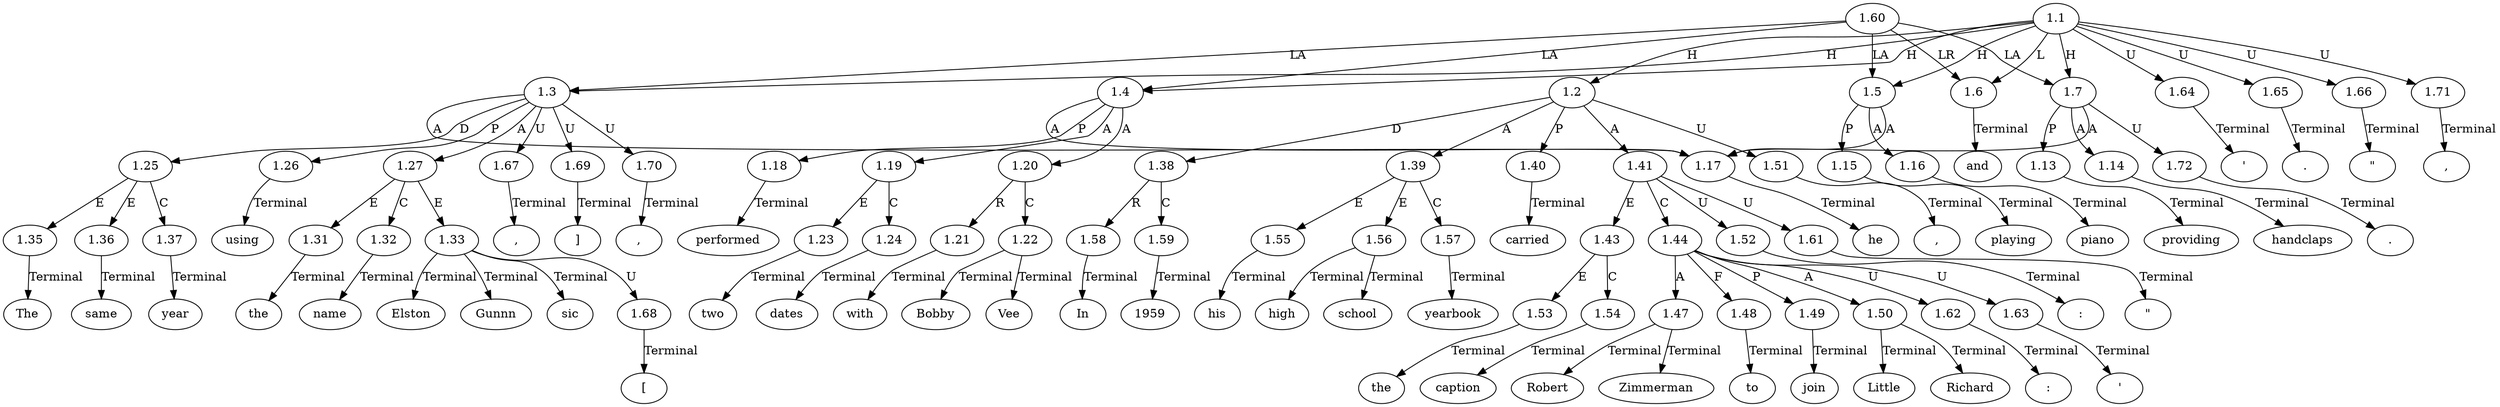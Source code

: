 // Graph
digraph {
	0.1 [label=In ordering=out]
	0.10 [label=caption ordering=out]
	0.11 [label=":" ordering=out]
	0.12 [label="\"" ordering=out]
	0.13 [label=Robert ordering=out]
	0.14 [label=Zimmerman ordering=out]
	0.15 [label=":" ordering=out]
	0.16 [label=to ordering=out]
	0.17 [label=join ordering=out]
	0.18 [label="'" ordering=out]
	0.19 [label=Little ordering=out]
	0.2 [label=1959 ordering=out]
	0.20 [label=Richard ordering=out]
	0.21 [label="'" ordering=out]
	0.22 [label="." ordering=out]
	0.23 [label="\"" ordering=out]
	0.24 [label=The ordering=out]
	0.25 [label=same ordering=out]
	0.26 [label=year ordering=out]
	0.27 [label="," ordering=out]
	0.28 [label=using ordering=out]
	0.29 [label=the ordering=out]
	0.3 [label="," ordering=out]
	0.30 [label=name ordering=out]
	0.31 [label=Elston ordering=out]
	0.32 [label=Gunnn ordering=out]
	0.33 [label="[" ordering=out]
	0.34 [label=sic ordering=out]
	0.35 [label="]" ordering=out]
	0.36 [label="," ordering=out]
	0.37 [label=he ordering=out]
	0.38 [label=performed ordering=out]
	0.39 [label=two ordering=out]
	0.4 [label=his ordering=out]
	0.40 [label=dates ordering=out]
	0.41 [label=with ordering=out]
	0.42 [label=Bobby ordering=out]
	0.43 [label=Vee ordering=out]
	0.44 [label="," ordering=out]
	0.45 [label=playing ordering=out]
	0.46 [label=piano ordering=out]
	0.47 [label=and ordering=out]
	0.48 [label=providing ordering=out]
	0.49 [label=handclaps ordering=out]
	0.5 [label=high ordering=out]
	0.50 [label="." ordering=out]
	0.6 [label=school ordering=out]
	0.7 [label=yearbook ordering=out]
	0.8 [label=carried ordering=out]
	0.9 [label=the ordering=out]
	1.1 [label=1.1 ordering=out]
	1.2 [label=1.2 ordering=out]
	1.3 [label=1.3 ordering=out]
	1.4 [label=1.4 ordering=out]
	1.5 [label=1.5 ordering=out]
	1.6 [label=1.6 ordering=out]
	1.7 [label=1.7 ordering=out]
	1.13 [label=1.13 ordering=out]
	1.14 [label=1.14 ordering=out]
	1.15 [label=1.15 ordering=out]
	1.16 [label=1.16 ordering=out]
	1.17 [label=1.17 ordering=out]
	1.18 [label=1.18 ordering=out]
	1.19 [label=1.19 ordering=out]
	1.20 [label=1.20 ordering=out]
	1.21 [label=1.21 ordering=out]
	1.22 [label=1.22 ordering=out]
	1.23 [label=1.23 ordering=out]
	1.24 [label=1.24 ordering=out]
	1.25 [label=1.25 ordering=out]
	1.26 [label=1.26 ordering=out]
	1.27 [label=1.27 ordering=out]
	1.31 [label=1.31 ordering=out]
	1.32 [label=1.32 ordering=out]
	1.33 [label=1.33 ordering=out]
	1.35 [label=1.35 ordering=out]
	1.36 [label=1.36 ordering=out]
	1.37 [label=1.37 ordering=out]
	1.38 [label=1.38 ordering=out]
	1.39 [label=1.39 ordering=out]
	1.40 [label=1.40 ordering=out]
	1.41 [label=1.41 ordering=out]
	1.43 [label=1.43 ordering=out]
	1.44 [label=1.44 ordering=out]
	1.47 [label=1.47 ordering=out]
	1.48 [label=1.48 ordering=out]
	1.49 [label=1.49 ordering=out]
	1.50 [label=1.50 ordering=out]
	1.51 [label=1.51 ordering=out]
	1.52 [label=1.52 ordering=out]
	1.53 [label=1.53 ordering=out]
	1.54 [label=1.54 ordering=out]
	1.55 [label=1.55 ordering=out]
	1.56 [label=1.56 ordering=out]
	1.57 [label=1.57 ordering=out]
	1.58 [label=1.58 ordering=out]
	1.59 [label=1.59 ordering=out]
	1.60 [label=1.60 ordering=out]
	1.61 [label=1.61 ordering=out]
	1.62 [label=1.62 ordering=out]
	1.63 [label=1.63 ordering=out]
	1.64 [label=1.64 ordering=out]
	1.65 [label=1.65 ordering=out]
	1.66 [label=1.66 ordering=out]
	1.67 [label=1.67 ordering=out]
	1.68 [label=1.68 ordering=out]
	1.69 [label=1.69 ordering=out]
	1.70 [label=1.70 ordering=out]
	1.71 [label=1.71 ordering=out]
	1.72 [label=1.72 ordering=out]
	1.1 -> 1.2 [label=H ordering=out]
	1.1 -> 1.3 [label=H ordering=out]
	1.1 -> 1.4 [label=H ordering=out]
	1.1 -> 1.5 [label=H ordering=out]
	1.1 -> 1.6 [label=L ordering=out]
	1.1 -> 1.7 [label=H ordering=out]
	1.1 -> 1.64 [label=U ordering=out]
	1.1 -> 1.65 [label=U ordering=out]
	1.1 -> 1.66 [label=U ordering=out]
	1.1 -> 1.71 [label=U ordering=out]
	1.2 -> 1.38 [label=D ordering=out]
	1.2 -> 1.39 [label=A ordering=out]
	1.2 -> 1.40 [label=P ordering=out]
	1.2 -> 1.41 [label=A ordering=out]
	1.2 -> 1.51 [label=U ordering=out]
	1.3 -> 1.17 [label=A ordering=out]
	1.3 -> 1.25 [label=D ordering=out]
	1.3 -> 1.26 [label=P ordering=out]
	1.3 -> 1.27 [label=A ordering=out]
	1.3 -> 1.67 [label=U ordering=out]
	1.3 -> 1.69 [label=U ordering=out]
	1.3 -> 1.70 [label=U ordering=out]
	1.4 -> 1.17 [label=A ordering=out]
	1.4 -> 1.18 [label=P ordering=out]
	1.4 -> 1.19 [label=A ordering=out]
	1.4 -> 1.20 [label=A ordering=out]
	1.5 -> 1.15 [label=P ordering=out]
	1.5 -> 1.16 [label=A ordering=out]
	1.5 -> 1.17 [label=A ordering=out]
	1.6 -> 0.47 [label=Terminal ordering=out]
	1.7 -> 1.13 [label=P ordering=out]
	1.7 -> 1.14 [label=A ordering=out]
	1.7 -> 1.17 [label=A ordering=out]
	1.7 -> 1.72 [label=U ordering=out]
	1.13 -> 0.48 [label=Terminal ordering=out]
	1.14 -> 0.49 [label=Terminal ordering=out]
	1.15 -> 0.45 [label=Terminal ordering=out]
	1.16 -> 0.46 [label=Terminal ordering=out]
	1.17 -> 0.37 [label=Terminal ordering=out]
	1.18 -> 0.38 [label=Terminal ordering=out]
	1.19 -> 1.23 [label=E ordering=out]
	1.19 -> 1.24 [label=C ordering=out]
	1.20 -> 1.21 [label=R ordering=out]
	1.20 -> 1.22 [label=C ordering=out]
	1.21 -> 0.41 [label=Terminal ordering=out]
	1.22 -> 0.42 [label=Terminal ordering=out]
	1.22 -> 0.43 [label=Terminal ordering=out]
	1.23 -> 0.39 [label=Terminal ordering=out]
	1.24 -> 0.40 [label=Terminal ordering=out]
	1.25 -> 1.35 [label=E ordering=out]
	1.25 -> 1.36 [label=E ordering=out]
	1.25 -> 1.37 [label=C ordering=out]
	1.26 -> 0.28 [label=Terminal ordering=out]
	1.27 -> 1.31 [label=E ordering=out]
	1.27 -> 1.32 [label=C ordering=out]
	1.27 -> 1.33 [label=E ordering=out]
	1.31 -> 0.29 [label=Terminal ordering=out]
	1.32 -> 0.30 [label=Terminal ordering=out]
	1.33 -> 0.31 [label=Terminal ordering=out]
	1.33 -> 0.32 [label=Terminal ordering=out]
	1.33 -> 0.34 [label=Terminal ordering=out]
	1.33 -> 1.68 [label=U ordering=out]
	1.35 -> 0.24 [label=Terminal ordering=out]
	1.36 -> 0.25 [label=Terminal ordering=out]
	1.37 -> 0.26 [label=Terminal ordering=out]
	1.38 -> 1.58 [label=R ordering=out]
	1.38 -> 1.59 [label=C ordering=out]
	1.39 -> 1.55 [label=E ordering=out]
	1.39 -> 1.56 [label=E ordering=out]
	1.39 -> 1.57 [label=C ordering=out]
	1.40 -> 0.8 [label=Terminal ordering=out]
	1.41 -> 1.43 [label=E ordering=out]
	1.41 -> 1.44 [label=C ordering=out]
	1.41 -> 1.52 [label=U ordering=out]
	1.41 -> 1.61 [label=U ordering=out]
	1.43 -> 1.53 [label=E ordering=out]
	1.43 -> 1.54 [label=C ordering=out]
	1.44 -> 1.47 [label=A ordering=out]
	1.44 -> 1.48 [label=F ordering=out]
	1.44 -> 1.49 [label=P ordering=out]
	1.44 -> 1.50 [label=A ordering=out]
	1.44 -> 1.62 [label=U ordering=out]
	1.44 -> 1.63 [label=U ordering=out]
	1.47 -> 0.13 [label=Terminal ordering=out]
	1.47 -> 0.14 [label=Terminal ordering=out]
	1.48 -> 0.16 [label=Terminal ordering=out]
	1.49 -> 0.17 [label=Terminal ordering=out]
	1.50 -> 0.19 [label=Terminal ordering=out]
	1.50 -> 0.20 [label=Terminal ordering=out]
	1.51 -> 0.3 [label=Terminal ordering=out]
	1.52 -> 0.11 [label=Terminal ordering=out]
	1.53 -> 0.9 [label=Terminal ordering=out]
	1.54 -> 0.10 [label=Terminal ordering=out]
	1.55 -> 0.4 [label=Terminal ordering=out]
	1.56 -> 0.5 [label=Terminal ordering=out]
	1.56 -> 0.6 [label=Terminal ordering=out]
	1.57 -> 0.7 [label=Terminal ordering=out]
	1.58 -> 0.1 [label=Terminal ordering=out]
	1.59 -> 0.2 [label=Terminal ordering=out]
	1.60 -> 1.3 [label=LA ordering=out]
	1.60 -> 1.4 [label=LA ordering=out]
	1.60 -> 1.5 [label=LA ordering=out]
	1.60 -> 1.6 [label=LR ordering=out]
	1.60 -> 1.7 [label=LA ordering=out]
	1.61 -> 0.12 [label=Terminal ordering=out]
	1.62 -> 0.15 [label=Terminal ordering=out]
	1.63 -> 0.18 [label=Terminal ordering=out]
	1.64 -> 0.21 [label=Terminal ordering=out]
	1.65 -> 0.22 [label=Terminal ordering=out]
	1.66 -> 0.23 [label=Terminal ordering=out]
	1.67 -> 0.27 [label=Terminal ordering=out]
	1.68 -> 0.33 [label=Terminal ordering=out]
	1.69 -> 0.35 [label=Terminal ordering=out]
	1.70 -> 0.36 [label=Terminal ordering=out]
	1.71 -> 0.44 [label=Terminal ordering=out]
	1.72 -> 0.50 [label=Terminal ordering=out]
}
